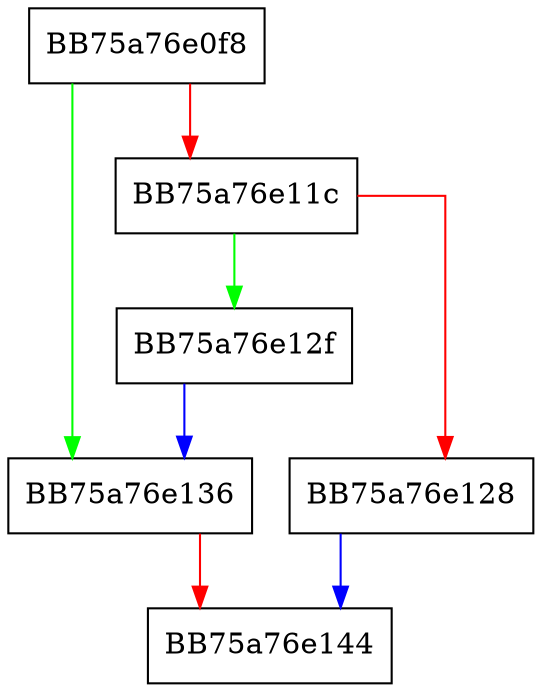 digraph FilterDetach {
  node [shape="box"];
  graph [splines=ortho];
  BB75a76e0f8 -> BB75a76e136 [color="green"];
  BB75a76e0f8 -> BB75a76e11c [color="red"];
  BB75a76e11c -> BB75a76e12f [color="green"];
  BB75a76e11c -> BB75a76e128 [color="red"];
  BB75a76e128 -> BB75a76e144 [color="blue"];
  BB75a76e12f -> BB75a76e136 [color="blue"];
  BB75a76e136 -> BB75a76e144 [color="red"];
}